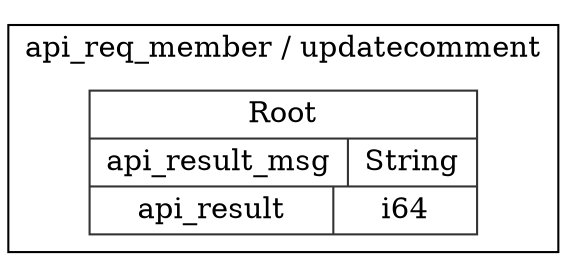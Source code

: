digraph {
  rankdir=LR;
  subgraph cluster_0 {
    label="api_req_member / updatecomment";
    node [style="filled", color=white, style="solid", color=gray20];
    api_req_member__updatecomment__Root [label="<Root> Root  | { api_result_msg | <api_result_msg> String } | { api_result | <api_result> i64 }", shape=record];
  }
}
